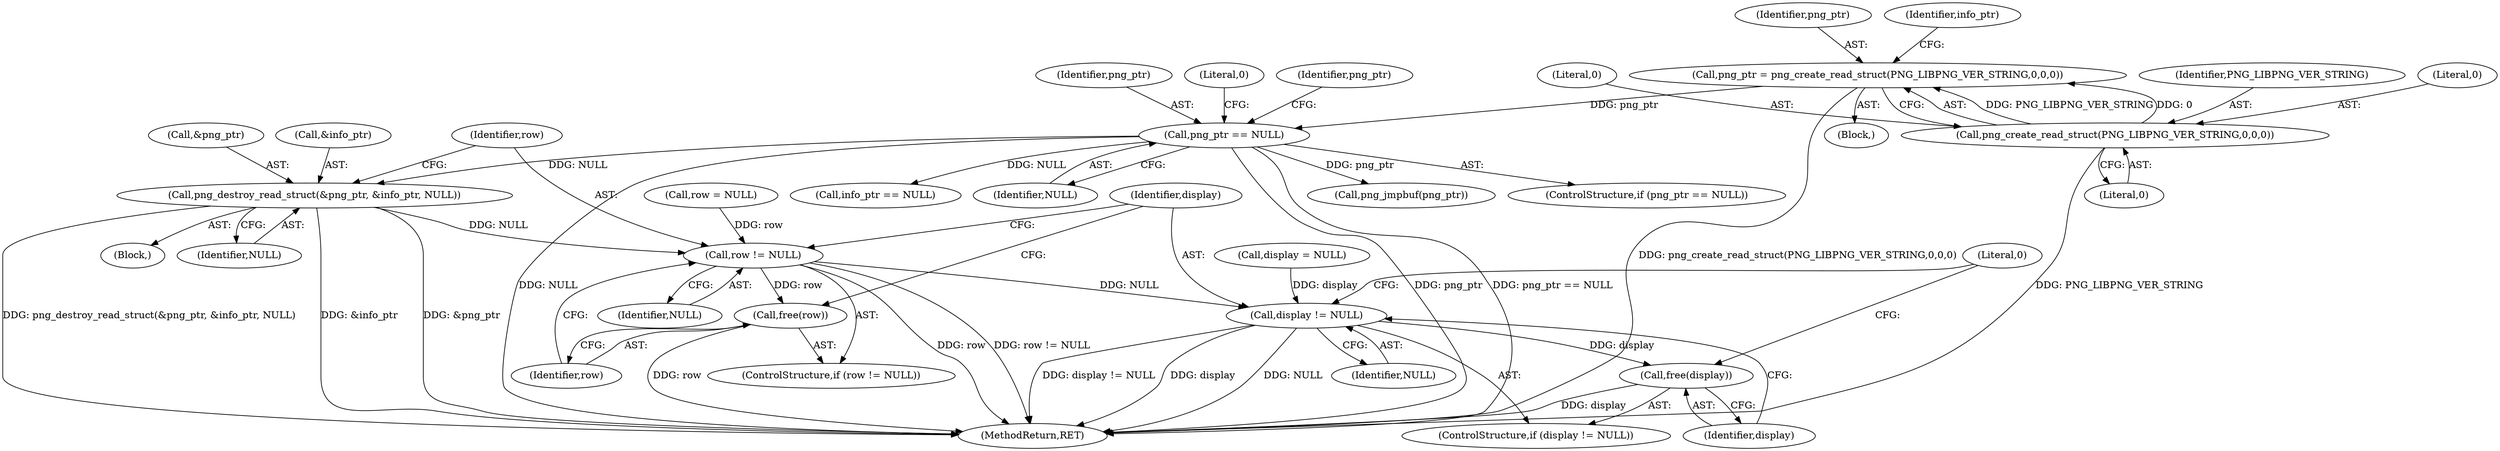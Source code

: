 digraph "0_Android_9d4853418ab2f754c2b63e091c29c5529b8b86ca_153@API" {
"1000140" [label="(Call,png_destroy_read_struct(&png_ptr, &info_ptr, NULL))"];
"1000130" [label="(Call,png_ptr == NULL)"];
"1000110" [label="(Call,png_ptr = png_create_read_struct(PNG_LIBPNG_VER_STRING,0,0,0))"];
"1000112" [label="(Call,png_create_read_struct(PNG_LIBPNG_VER_STRING,0,0,0))"];
"1000147" [label="(Call,row != NULL)"];
"1000150" [label="(Call,free(row))"];
"1000153" [label="(Call,display != NULL)"];
"1000156" [label="(Call,free(display))"];
"1000139" [label="(Block,)"];
"1000126" [label="(Call,display = NULL)"];
"1000122" [label="(Call,row = NULL)"];
"1000151" [label="(Identifier,row)"];
"1000137" [label="(Call,png_jmpbuf(png_ptr))"];
"1000130" [label="(Call,png_ptr == NULL)"];
"1000143" [label="(Call,&info_ptr)"];
"1000155" [label="(Identifier,NULL)"];
"1000157" [label="(Identifier,display)"];
"1000111" [label="(Identifier,png_ptr)"];
"1000141" [label="(Call,&png_ptr)"];
"1000140" [label="(Call,png_destroy_read_struct(&png_ptr, &info_ptr, NULL))"];
"1000110" [label="(Call,png_ptr = png_create_read_struct(PNG_LIBPNG_VER_STRING,0,0,0))"];
"1000113" [label="(Identifier,PNG_LIBPNG_VER_STRING)"];
"1000156" [label="(Call,free(display))"];
"1000119" [label="(Identifier,info_ptr)"];
"1000148" [label="(Identifier,row)"];
"1000108" [label="(Block,)"];
"1000138" [label="(Identifier,png_ptr)"];
"1000147" [label="(Call,row != NULL)"];
"1000146" [label="(ControlStructure,if (row != NULL))"];
"1000129" [label="(ControlStructure,if (png_ptr == NULL))"];
"1000153" [label="(Call,display != NULL)"];
"1000131" [label="(Identifier,png_ptr)"];
"1000159" [label="(Literal,0)"];
"1000112" [label="(Call,png_create_read_struct(PNG_LIBPNG_VER_STRING,0,0,0))"];
"1000168" [label="(Call,info_ptr == NULL)"];
"1000282" [label="(MethodReturn,RET)"];
"1000149" [label="(Identifier,NULL)"];
"1000116" [label="(Literal,0)"];
"1000115" [label="(Literal,0)"];
"1000154" [label="(Identifier,display)"];
"1000134" [label="(Literal,0)"];
"1000132" [label="(Identifier,NULL)"];
"1000114" [label="(Literal,0)"];
"1000152" [label="(ControlStructure,if (display != NULL))"];
"1000145" [label="(Identifier,NULL)"];
"1000150" [label="(Call,free(row))"];
"1000140" -> "1000139"  [label="AST: "];
"1000140" -> "1000145"  [label="CFG: "];
"1000141" -> "1000140"  [label="AST: "];
"1000143" -> "1000140"  [label="AST: "];
"1000145" -> "1000140"  [label="AST: "];
"1000148" -> "1000140"  [label="CFG: "];
"1000140" -> "1000282"  [label="DDG: &png_ptr"];
"1000140" -> "1000282"  [label="DDG: png_destroy_read_struct(&png_ptr, &info_ptr, NULL)"];
"1000140" -> "1000282"  [label="DDG: &info_ptr"];
"1000130" -> "1000140"  [label="DDG: NULL"];
"1000140" -> "1000147"  [label="DDG: NULL"];
"1000130" -> "1000129"  [label="AST: "];
"1000130" -> "1000132"  [label="CFG: "];
"1000131" -> "1000130"  [label="AST: "];
"1000132" -> "1000130"  [label="AST: "];
"1000134" -> "1000130"  [label="CFG: "];
"1000138" -> "1000130"  [label="CFG: "];
"1000130" -> "1000282"  [label="DDG: png_ptr == NULL"];
"1000130" -> "1000282"  [label="DDG: NULL"];
"1000130" -> "1000282"  [label="DDG: png_ptr"];
"1000110" -> "1000130"  [label="DDG: png_ptr"];
"1000130" -> "1000137"  [label="DDG: png_ptr"];
"1000130" -> "1000168"  [label="DDG: NULL"];
"1000110" -> "1000108"  [label="AST: "];
"1000110" -> "1000112"  [label="CFG: "];
"1000111" -> "1000110"  [label="AST: "];
"1000112" -> "1000110"  [label="AST: "];
"1000119" -> "1000110"  [label="CFG: "];
"1000110" -> "1000282"  [label="DDG: png_create_read_struct(PNG_LIBPNG_VER_STRING,0,0,0)"];
"1000112" -> "1000110"  [label="DDG: PNG_LIBPNG_VER_STRING"];
"1000112" -> "1000110"  [label="DDG: 0"];
"1000112" -> "1000116"  [label="CFG: "];
"1000113" -> "1000112"  [label="AST: "];
"1000114" -> "1000112"  [label="AST: "];
"1000115" -> "1000112"  [label="AST: "];
"1000116" -> "1000112"  [label="AST: "];
"1000112" -> "1000282"  [label="DDG: PNG_LIBPNG_VER_STRING"];
"1000147" -> "1000146"  [label="AST: "];
"1000147" -> "1000149"  [label="CFG: "];
"1000148" -> "1000147"  [label="AST: "];
"1000149" -> "1000147"  [label="AST: "];
"1000151" -> "1000147"  [label="CFG: "];
"1000154" -> "1000147"  [label="CFG: "];
"1000147" -> "1000282"  [label="DDG: row"];
"1000147" -> "1000282"  [label="DDG: row != NULL"];
"1000122" -> "1000147"  [label="DDG: row"];
"1000147" -> "1000150"  [label="DDG: row"];
"1000147" -> "1000153"  [label="DDG: NULL"];
"1000150" -> "1000146"  [label="AST: "];
"1000150" -> "1000151"  [label="CFG: "];
"1000151" -> "1000150"  [label="AST: "];
"1000154" -> "1000150"  [label="CFG: "];
"1000150" -> "1000282"  [label="DDG: row"];
"1000153" -> "1000152"  [label="AST: "];
"1000153" -> "1000155"  [label="CFG: "];
"1000154" -> "1000153"  [label="AST: "];
"1000155" -> "1000153"  [label="AST: "];
"1000157" -> "1000153"  [label="CFG: "];
"1000159" -> "1000153"  [label="CFG: "];
"1000153" -> "1000282"  [label="DDG: NULL"];
"1000153" -> "1000282"  [label="DDG: display != NULL"];
"1000153" -> "1000282"  [label="DDG: display"];
"1000126" -> "1000153"  [label="DDG: display"];
"1000153" -> "1000156"  [label="DDG: display"];
"1000156" -> "1000152"  [label="AST: "];
"1000156" -> "1000157"  [label="CFG: "];
"1000157" -> "1000156"  [label="AST: "];
"1000159" -> "1000156"  [label="CFG: "];
"1000156" -> "1000282"  [label="DDG: display"];
}
